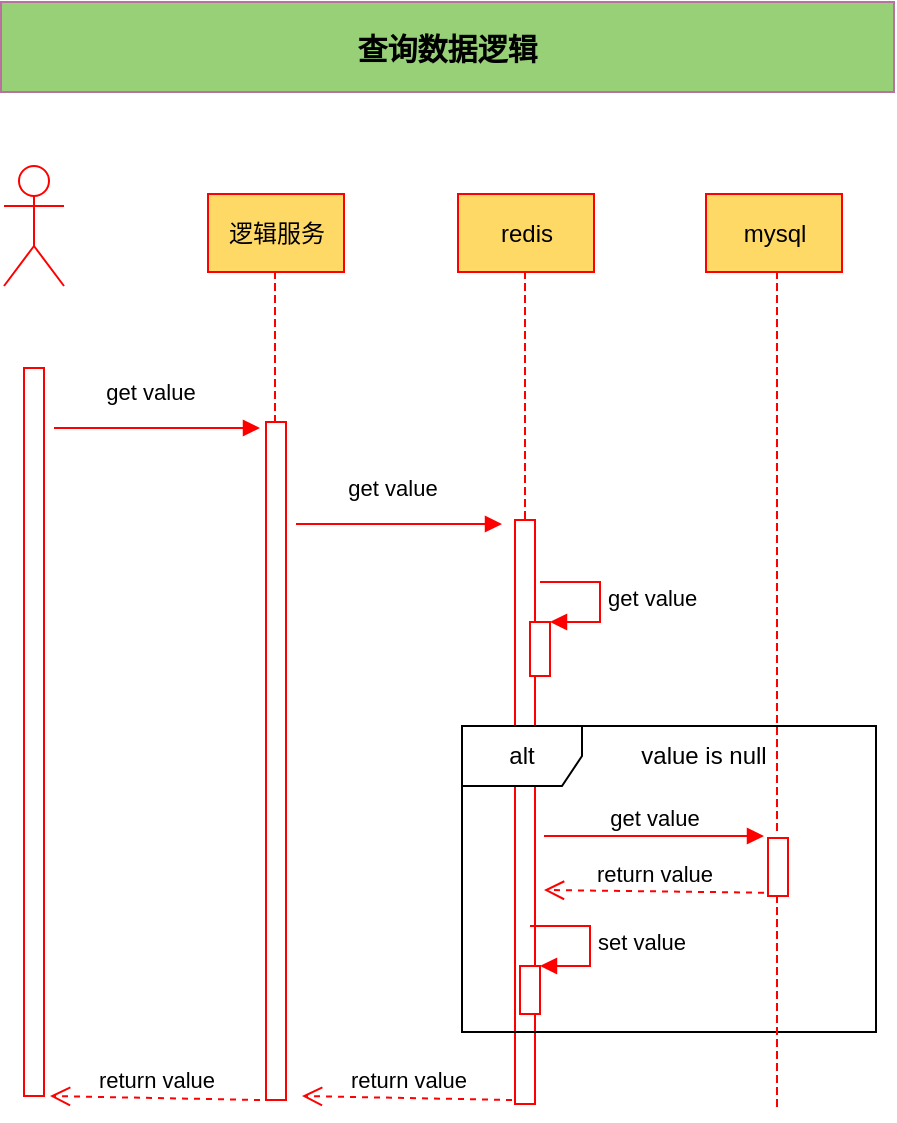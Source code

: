 <mxfile version="20.0.1" type="github">
  <diagram id="mMxJj-c8VBn48qBRDS8L" name="Page-1">
    <mxGraphModel dx="1422" dy="762" grid="0" gridSize="10" guides="1" tooltips="1" connect="1" arrows="1" fold="1" page="1" pageScale="1" pageWidth="827" pageHeight="1169" math="0" shadow="0">
      <root>
        <mxCell id="0" />
        <mxCell id="1" parent="0" />
        <mxCell id="z6KhFCeTX4yOgjB6BVxA-1" value="" style="shape=umlActor;verticalLabelPosition=bottom;verticalAlign=top;html=1;strokeColor=#FF0000;" parent="1" vertex="1">
          <mxGeometry x="163" y="190" width="30" height="60" as="geometry" />
        </mxCell>
        <mxCell id="z6KhFCeTX4yOgjB6BVxA-2" value="" style="html=1;points=[];perimeter=orthogonalPerimeter;strokeColor=#FF0000;shadow=0;" parent="1" vertex="1">
          <mxGeometry x="173" y="291" width="10" height="364" as="geometry" />
        </mxCell>
        <mxCell id="z6KhFCeTX4yOgjB6BVxA-3" value="" style="html=1;points=[];perimeter=orthogonalPerimeter;strokeColor=#FF0000;" parent="1" vertex="1">
          <mxGeometry x="294" y="318" width="10" height="339" as="geometry" />
        </mxCell>
        <mxCell id="z6KhFCeTX4yOgjB6BVxA-4" value="" style="html=1;points=[];perimeter=orthogonalPerimeter;strokeColor=#FF0000;" parent="1" vertex="1">
          <mxGeometry x="418.5" y="367" width="10" height="292" as="geometry" />
        </mxCell>
        <mxCell id="z6KhFCeTX4yOgjB6BVxA-6" value="逻辑服务" style="html=1;strokeColor=#FF0000;fillColor=#FFD966;" parent="1" vertex="1">
          <mxGeometry x="265" y="204" width="68" height="39" as="geometry" />
        </mxCell>
        <mxCell id="z6KhFCeTX4yOgjB6BVxA-7" value="redis" style="html=1;strokeColor=#FF0000;fillColor=#FFD966;" parent="1" vertex="1">
          <mxGeometry x="390" y="204" width="68" height="39" as="geometry" />
        </mxCell>
        <mxCell id="z6KhFCeTX4yOgjB6BVxA-16" value="" style="html=1;points=[];perimeter=orthogonalPerimeter;shadow=0;strokeColor=#FF0000;" parent="1" vertex="1">
          <mxGeometry x="426" y="418" width="10" height="27" as="geometry" />
        </mxCell>
        <mxCell id="z6KhFCeTX4yOgjB6BVxA-17" value="get value" style="edgeStyle=orthogonalEdgeStyle;html=1;align=left;spacingLeft=2;endArrow=block;rounded=0;entryX=1;entryY=0;elbow=vertical;strokeColor=#FF0000;" parent="1" target="z6KhFCeTX4yOgjB6BVxA-16" edge="1">
          <mxGeometry relative="1" as="geometry">
            <mxPoint x="431" y="398" as="sourcePoint" />
            <Array as="points">
              <mxPoint x="461" y="398" />
            </Array>
          </mxGeometry>
        </mxCell>
        <mxCell id="z6KhFCeTX4yOgjB6BVxA-18" value="alt" style="shape=umlFrame;whiteSpace=wrap;html=1;shadow=0;strokeColor=#000000;" parent="1" vertex="1">
          <mxGeometry x="392" y="470" width="207" height="153" as="geometry" />
        </mxCell>
        <mxCell id="6Fqfc0VOmwdHo4DhHVjG-14" value="get value" style="html=1;verticalAlign=bottom;endArrow=block;rounded=0;strokeColor=#FF0000;" edge="1" parent="1">
          <mxGeometry x="-0.068" y="9" width="80" relative="1" as="geometry">
            <mxPoint x="188" y="321" as="sourcePoint" />
            <mxPoint x="291" y="321" as="targetPoint" />
            <mxPoint as="offset" />
          </mxGeometry>
        </mxCell>
        <mxCell id="6Fqfc0VOmwdHo4DhHVjG-15" value="get value" style="html=1;verticalAlign=bottom;endArrow=block;rounded=0;strokeColor=#FF0000;" edge="1" parent="1">
          <mxGeometry x="-0.068" y="9" width="80" relative="1" as="geometry">
            <mxPoint x="309" y="369" as="sourcePoint" />
            <mxPoint x="412" y="369" as="targetPoint" />
            <mxPoint as="offset" />
          </mxGeometry>
        </mxCell>
        <mxCell id="6Fqfc0VOmwdHo4DhHVjG-16" value="" style="html=1;points=[];perimeter=orthogonalPerimeter;strokeColor=#FF0000;" vertex="1" parent="1">
          <mxGeometry x="545" y="526" width="10" height="29" as="geometry" />
        </mxCell>
        <mxCell id="6Fqfc0VOmwdHo4DhHVjG-17" value="get value" style="html=1;verticalAlign=bottom;endArrow=block;entryX=0;entryY=0;rounded=0;strokeColor=#FF0000;" edge="1" parent="1">
          <mxGeometry relative="1" as="geometry">
            <mxPoint x="433" y="525" as="sourcePoint" />
            <mxPoint x="543" y="525" as="targetPoint" />
          </mxGeometry>
        </mxCell>
        <mxCell id="6Fqfc0VOmwdHo4DhHVjG-18" value="return value" style="html=1;verticalAlign=bottom;endArrow=open;dashed=1;endSize=8;exitX=0;exitY=0.95;rounded=0;strokeColor=#FF0000;" edge="1" parent="1">
          <mxGeometry relative="1" as="geometry">
            <mxPoint x="433" y="552" as="targetPoint" />
            <mxPoint x="543" y="553.35" as="sourcePoint" />
          </mxGeometry>
        </mxCell>
        <mxCell id="6Fqfc0VOmwdHo4DhHVjG-19" value="" style="html=1;points=[];perimeter=orthogonalPerimeter;strokeColor=#FF0000;" vertex="1" parent="1">
          <mxGeometry x="421" y="590" width="10" height="24" as="geometry" />
        </mxCell>
        <mxCell id="6Fqfc0VOmwdHo4DhHVjG-20" value="set value" style="edgeStyle=orthogonalEdgeStyle;html=1;align=left;spacingLeft=2;endArrow=block;rounded=0;entryX=1;entryY=0;strokeColor=#FF0000;" edge="1" target="6Fqfc0VOmwdHo4DhHVjG-19" parent="1">
          <mxGeometry relative="1" as="geometry">
            <mxPoint x="426" y="570" as="sourcePoint" />
            <Array as="points">
              <mxPoint x="456" y="570" />
            </Array>
          </mxGeometry>
        </mxCell>
        <mxCell id="6Fqfc0VOmwdHo4DhHVjG-21" value="return value" style="html=1;verticalAlign=bottom;endArrow=open;dashed=1;endSize=8;rounded=0;strokeColor=#FF0000;" edge="1" parent="1">
          <mxGeometry relative="1" as="geometry">
            <mxPoint x="417" y="657" as="sourcePoint" />
            <mxPoint x="312" y="655" as="targetPoint" />
          </mxGeometry>
        </mxCell>
        <mxCell id="6Fqfc0VOmwdHo4DhHVjG-22" value="value is null" style="text;align=center;fontStyle=0;verticalAlign=middle;spacingLeft=3;spacingRight=3;strokeColor=none;rotatable=0;points=[[0,0.5],[1,0.5]];portConstraint=eastwest;" vertex="1" parent="1">
          <mxGeometry x="473" y="471" width="80" height="26" as="geometry" />
        </mxCell>
        <mxCell id="6Fqfc0VOmwdHo4DhHVjG-29" value="mysql" style="html=1;strokeColor=#FF0000;fillColor=#FFD966;" vertex="1" parent="1">
          <mxGeometry x="514" y="204" width="68" height="39" as="geometry" />
        </mxCell>
        <mxCell id="6Fqfc0VOmwdHo4DhHVjG-32" value="" style="shape=partialRectangle;fillColor=none;align=left;verticalAlign=middle;strokeColor=none;spacingLeft=34;rotatable=0;points=[[0,0.5],[1,0.5]];portConstraint=eastwest;dropTarget=0;" vertex="1" parent="1">
          <mxGeometry x="548.5" y="243" width="3" height="281" as="geometry" />
        </mxCell>
        <mxCell id="6Fqfc0VOmwdHo4DhHVjG-33" value="" style="shape=partialRectangle;top=0;left=0;bottom=0;fillColor=none;stokeWidth=1;dashed=1;align=left;verticalAlign=middle;spacingLeft=4;spacingRight=4;overflow=hidden;rotatable=0;points=[];portConstraint=eastwest;part=1;strokeColor=#FF0000;" vertex="1" connectable="0" parent="6Fqfc0VOmwdHo4DhHVjG-32">
          <mxGeometry width="1" height="281" as="geometry" />
        </mxCell>
        <mxCell id="6Fqfc0VOmwdHo4DhHVjG-34" value="" style="shape=partialRectangle;fillColor=none;align=left;verticalAlign=middle;strokeColor=none;spacingLeft=34;rotatable=0;points=[[0,0.5],[1,0.5]];portConstraint=eastwest;dropTarget=0;" vertex="1" parent="1">
          <mxGeometry x="548.5" y="555" width="3" height="108" as="geometry" />
        </mxCell>
        <mxCell id="6Fqfc0VOmwdHo4DhHVjG-35" value="" style="shape=partialRectangle;top=0;left=0;bottom=0;fillColor=none;stokeWidth=1;dashed=1;align=left;verticalAlign=middle;spacingLeft=4;spacingRight=4;overflow=hidden;rotatable=0;points=[];portConstraint=eastwest;part=1;strokeColor=#FF0000;" vertex="1" connectable="0" parent="6Fqfc0VOmwdHo4DhHVjG-34">
          <mxGeometry width="1" height="108" as="geometry" />
        </mxCell>
        <mxCell id="6Fqfc0VOmwdHo4DhHVjG-36" value="" style="shape=partialRectangle;fillColor=none;align=left;verticalAlign=middle;strokeColor=none;spacingLeft=34;rotatable=0;points=[[0,0.5],[1,0.5]];portConstraint=eastwest;dropTarget=0;" vertex="1" parent="1">
          <mxGeometry x="422.5" y="243" width="3" height="123" as="geometry" />
        </mxCell>
        <mxCell id="6Fqfc0VOmwdHo4DhHVjG-37" value="" style="shape=partialRectangle;top=0;left=0;bottom=0;fillColor=none;stokeWidth=1;dashed=1;align=left;verticalAlign=middle;spacingLeft=4;spacingRight=4;overflow=hidden;rotatable=0;points=[];portConstraint=eastwest;part=1;strokeColor=#FF0000;" vertex="1" connectable="0" parent="6Fqfc0VOmwdHo4DhHVjG-36">
          <mxGeometry width="1" height="123.0" as="geometry" />
        </mxCell>
        <mxCell id="6Fqfc0VOmwdHo4DhHVjG-38" value="" style="shape=partialRectangle;fillColor=none;align=left;verticalAlign=middle;strokeColor=none;spacingLeft=34;rotatable=0;points=[[0,0.5],[1,0.5]];portConstraint=eastwest;dropTarget=0;" vertex="1" parent="1">
          <mxGeometry x="297.5" y="243" width="3" height="76" as="geometry" />
        </mxCell>
        <mxCell id="6Fqfc0VOmwdHo4DhHVjG-39" value="" style="shape=partialRectangle;top=0;left=0;bottom=0;fillColor=none;stokeWidth=1;dashed=1;align=left;verticalAlign=middle;spacingLeft=4;spacingRight=4;overflow=hidden;rotatable=0;points=[];portConstraint=eastwest;part=1;strokeColor=#FF0000;" vertex="1" connectable="0" parent="6Fqfc0VOmwdHo4DhHVjG-38">
          <mxGeometry width="1" height="76.0" as="geometry" />
        </mxCell>
        <mxCell id="6Fqfc0VOmwdHo4DhHVjG-42" value="return value" style="html=1;verticalAlign=bottom;endArrow=open;dashed=1;endSize=8;rounded=0;strokeColor=#FF0000;" edge="1" parent="1">
          <mxGeometry relative="1" as="geometry">
            <mxPoint x="291" y="657" as="sourcePoint" />
            <mxPoint x="186" y="655" as="targetPoint" />
          </mxGeometry>
        </mxCell>
        <mxCell id="6Fqfc0VOmwdHo4DhHVjG-43" value="查询数据逻辑" style="text;align=center;fontStyle=1;verticalAlign=middle;spacingLeft=3;spacingRight=3;strokeColor=#B5739D;rotatable=0;points=[[0,0.5],[1,0.5]];portConstraint=eastwest;fillColor=#97D077;fontSize=15;" vertex="1" parent="1">
          <mxGeometry x="161.5" y="108" width="446.5" height="45" as="geometry" />
        </mxCell>
      </root>
    </mxGraphModel>
  </diagram>
</mxfile>
